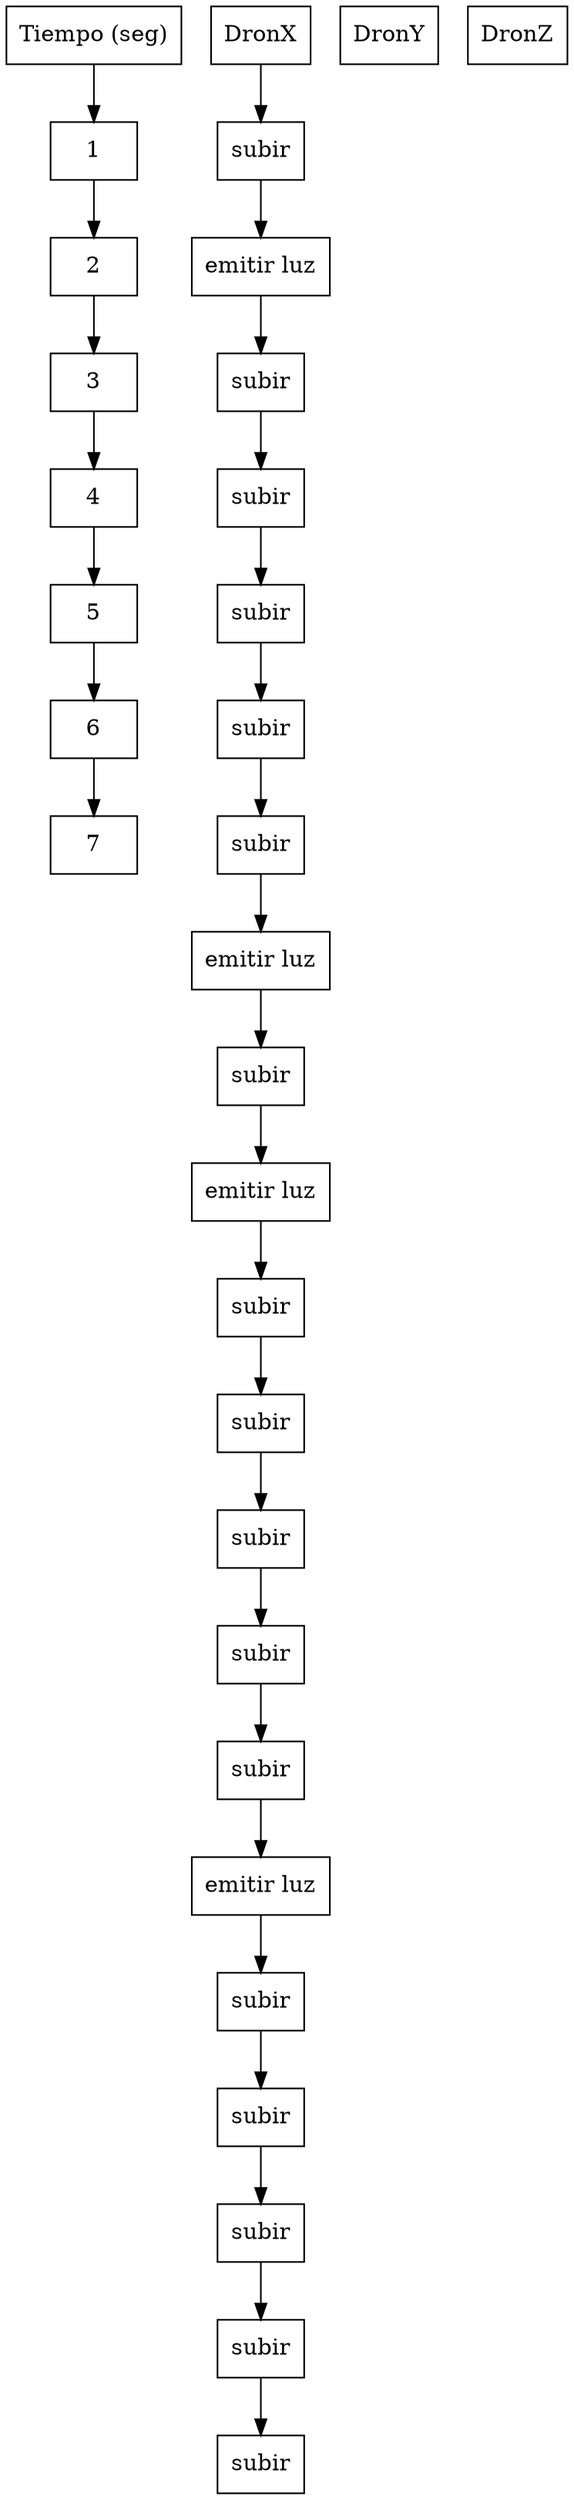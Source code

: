 digraph {
	tiempo [label="Tiempo (seg)" shape=box]
	1 [label=1 shape=box]
	tiempo -> 1
	2 [label=2 shape=box]
	1 -> 2
	3 [label=3 shape=box]
	2 -> 3
	4 [label=4 shape=box]
	3 -> 4
	5 [label=5 shape=box]
	4 -> 5
	6 [label=6 shape=box]
	5 -> 6
	7 [label=7 shape=box]
	6 -> 7
	DronX [label=DronX shape=box]
	"1,1" [label=subir shape=box]
	"1,1" [label=subir shape=box]
	"1,1" [label=subir shape=box]
	"1,1" [label=subir shape=box]
	DronX -> "1,1"
	DronX [label=DronX shape=box]
	"1,2" [label="emitir luz" shape=box]
	"1,1" -> "1,2"
	DronX [label=DronX shape=box]
	"1,3" [label=subir shape=box]
	"1,3" [label=subir shape=box]
	"1,3" [label=subir shape=box]
	"1,3" [label=subir shape=box]
	"1,2" -> "1,3"
	DronX [label=DronX shape=box]
	"1,4" [label=subir shape=box]
	"1,4" [label=subir shape=box]
	"1,4" [label=subir shape=box]
	"1,4" [label=subir shape=box]
	"1,3" -> "1,4"
	DronX [label=DronX shape=box]
	"1,5" [label=subir shape=box]
	"1,5" [label=subir shape=box]
	"1,5" [label=subir shape=box]
	"1,5" [label=subir shape=box]
	"1,4" -> "1,5"
	DronX [label=DronX shape=box]
	"1,6" [label=subir shape=box]
	"1,6" [label=subir shape=box]
	"1,6" [label=subir shape=box]
	"1,6" [label=subir shape=box]
	"1,5" -> "1,6"
	DronX [label=DronX shape=box]
	"1,7" [label=subir shape=box]
	"1,7" [label=subir shape=box]
	"1,7" [label=subir shape=box]
	"1,7" [label=subir shape=box]
	"1,6" -> "1,7"
	DronY [label=DronY shape=box]
	"1,8" [label=subir shape=box]
	"1,8" [label=subir shape=box]
	"1,8" [label=subir shape=box]
	"1,8" [label="emitir luz" shape=box]
	"1,7" -> "1,8"
	DronY [label=DronY shape=box]
	"1,9" [label=subir shape=box]
	"1,9" [label=subir shape=box]
	"1,9" [label=subir shape=box]
	"1,9" [label=subir shape=box]
	"1,8" -> "1,9"
	DronY [label=DronY shape=box]
	"1,10" [label=subir shape=box]
	"1,10" [label="emitir luz" shape=box]
	"1,9" -> "1,10"
	DronY [label=DronY shape=box]
	"1,11" [label=subir shape=box]
	"1,11" [label=subir shape=box]
	"1,11" [label=subir shape=box]
	"1,11" [label=subir shape=box]
	"1,10" -> "1,11"
	DronY [label=DronY shape=box]
	"1,12" [label=subir shape=box]
	"1,12" [label=subir shape=box]
	"1,12" [label=subir shape=box]
	"1,12" [label=subir shape=box]
	"1,11" -> "1,12"
	DronY [label=DronY shape=box]
	"1,13" [label=subir shape=box]
	"1,13" [label=subir shape=box]
	"1,13" [label=subir shape=box]
	"1,13" [label=subir shape=box]
	"1,12" -> "1,13"
	DronY [label=DronY shape=box]
	"1,14" [label=subir shape=box]
	"1,14" [label=subir shape=box]
	"1,14" [label=subir shape=box]
	"1,14" [label=subir shape=box]
	"1,13" -> "1,14"
	DronZ [label=DronZ shape=box]
	"1,15" [label=subir shape=box]
	"1,15" [label=subir shape=box]
	"1,15" [label=subir shape=box]
	"1,15" [label=subir shape=box]
	"1,14" -> "1,15"
	DronZ [label=DronZ shape=box]
	"1,16" [label=subir shape=box]
	"1,16" [label=subir shape=box]
	"1,16" [label="emitir luz" shape=box]
	"1,15" -> "1,16"
	DronZ [label=DronZ shape=box]
	"1,17" [label=subir shape=box]
	"1,17" [label=subir shape=box]
	"1,17" [label=subir shape=box]
	"1,17" [label=subir shape=box]
	"1,16" -> "1,17"
	DronZ [label=DronZ shape=box]
	"1,18" [label=subir shape=box]
	"1,18" [label=subir shape=box]
	"1,18" [label=subir shape=box]
	"1,18" [label=subir shape=box]
	"1,17" -> "1,18"
	DronZ [label=DronZ shape=box]
	"1,19" [label=subir shape=box]
	"1,19" [label=subir shape=box]
	"1,19" [label=subir shape=box]
	"1,19" [label=subir shape=box]
	"1,18" -> "1,19"
	DronZ [label=DronZ shape=box]
	"1,20" [label=subir shape=box]
	"1,20" [label=subir shape=box]
	"1,20" [label=subir shape=box]
	"1,20" [label=subir shape=box]
	"1,19" -> "1,20"
	DronZ [label=DronZ shape=box]
	"1,21" [label=subir shape=box]
	"1,21" [label=subir shape=box]
	"1,21" [label=subir shape=box]
	"1,21" [label=subir shape=box]
	"1,20" -> "1,21"
}
